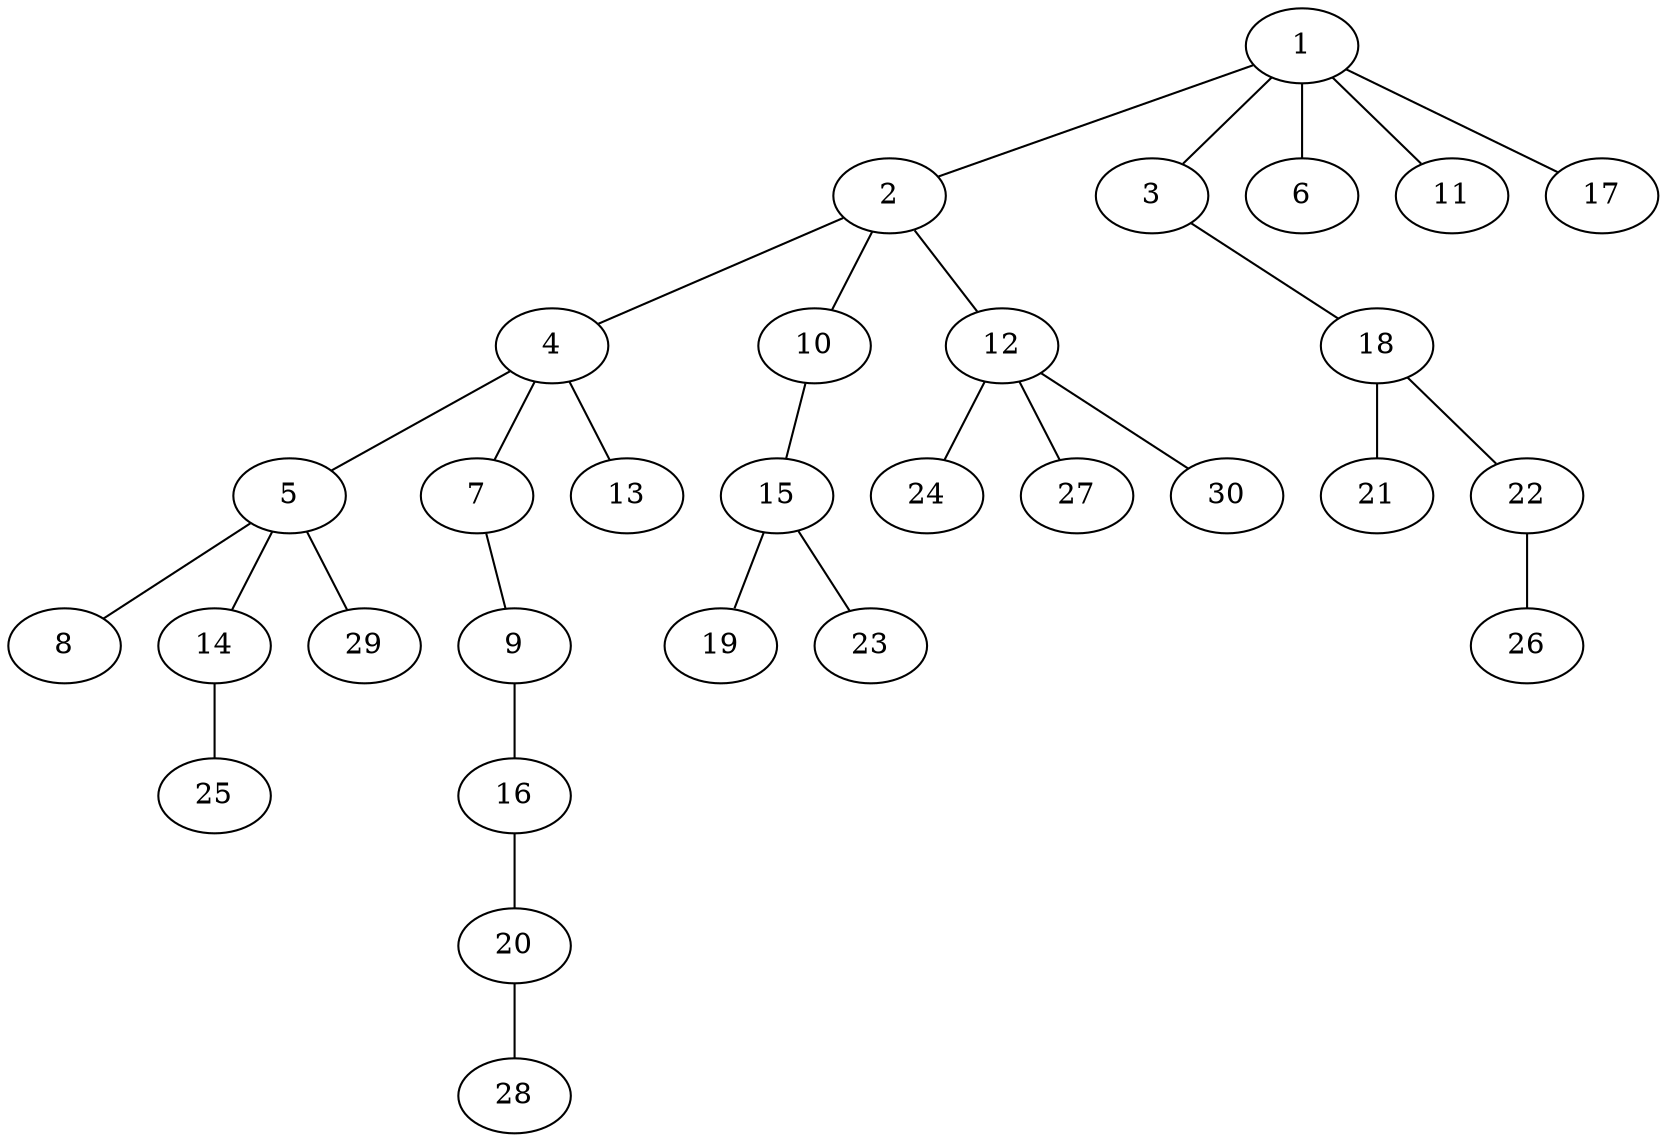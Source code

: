 graph graphname {1--2
1--3
1--6
1--11
1--17
2--4
2--10
2--12
3--18
4--5
4--7
4--13
5--8
5--14
5--29
7--9
9--16
10--15
12--24
12--27
12--30
14--25
15--19
15--23
16--20
18--21
18--22
20--28
22--26
}